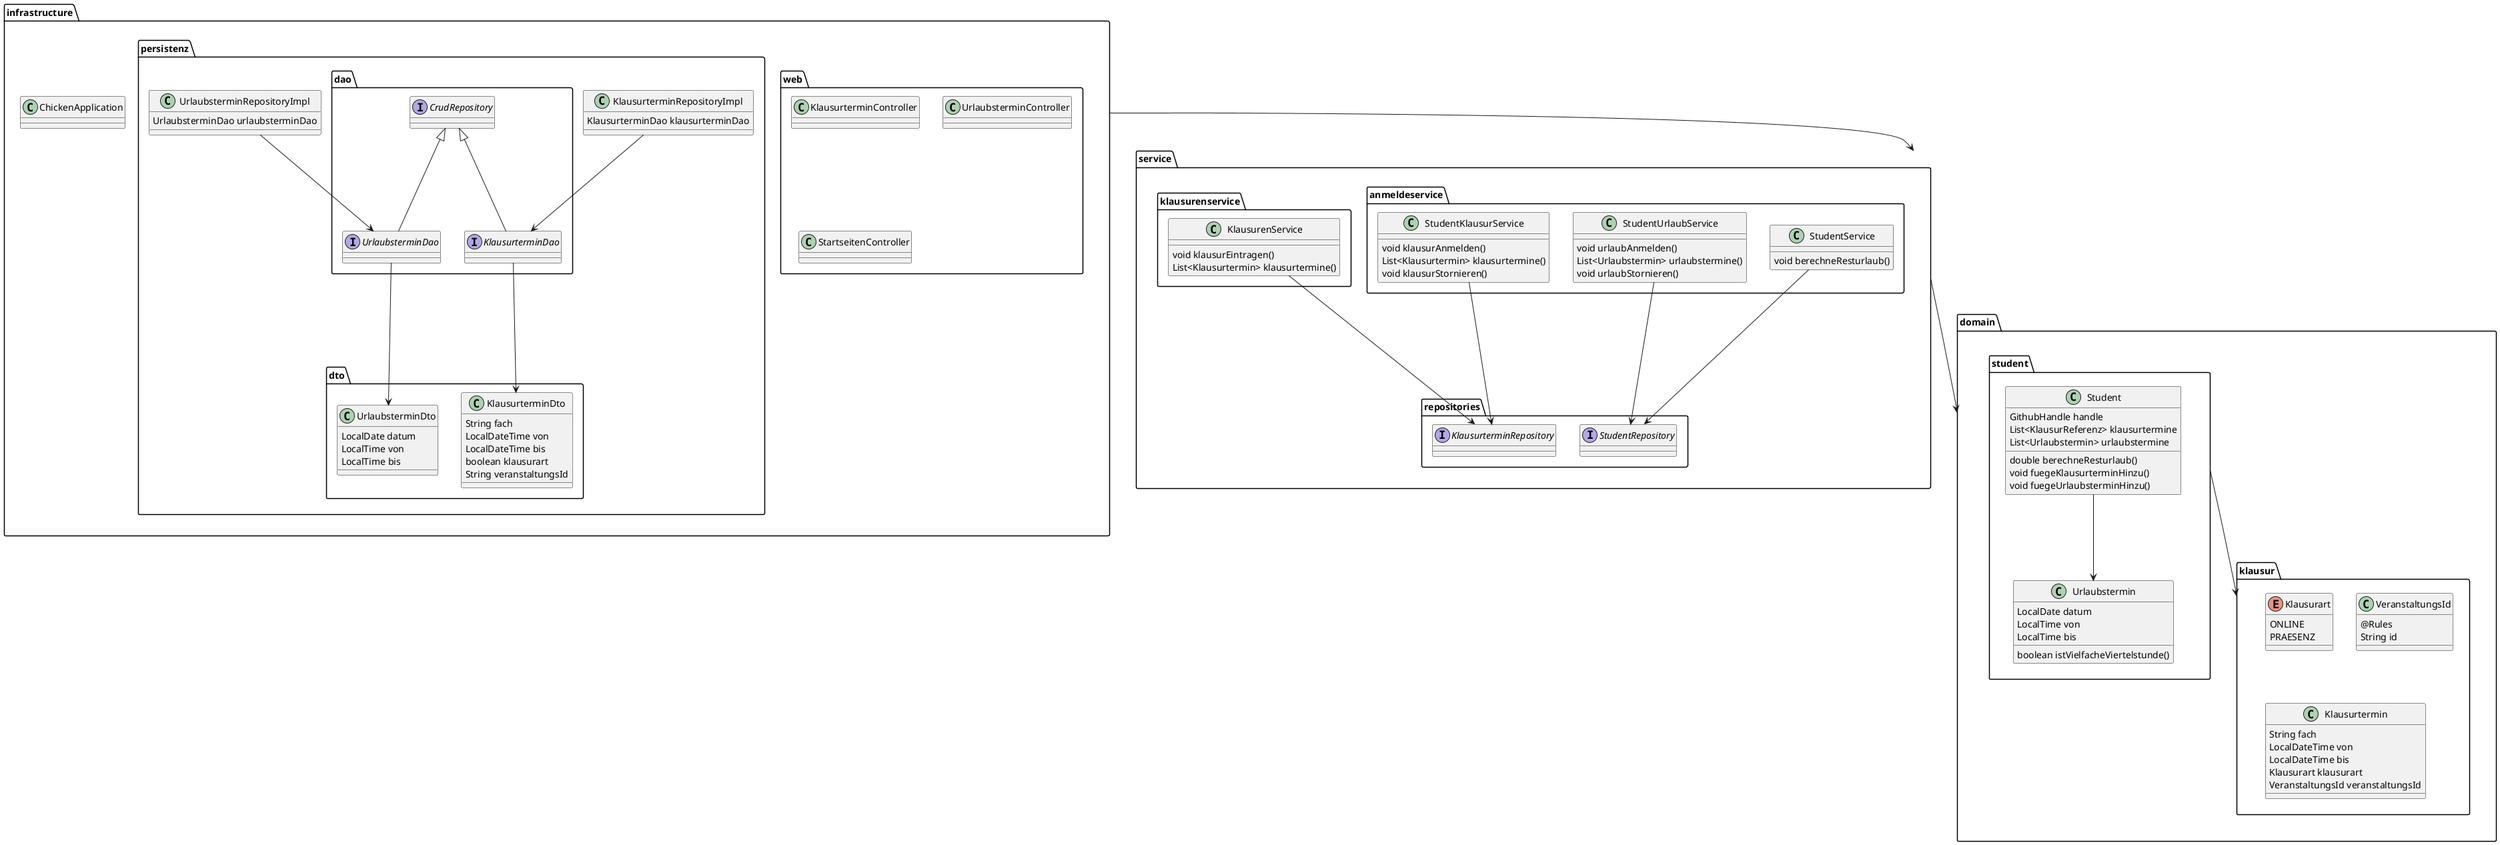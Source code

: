 @startuml

package domain {
    package klausur {
        enum Klausurart {
            ONLINE
            PRAESENZ
        }

        class VeranstaltungsId {
            @Rules
            String id
        }

        class Klausurtermin {
            String fach
            LocalDateTime von
            LocalDateTime bis
            Klausurart klausurart
            VeranstaltungsId veranstaltungsId
        }
    }

    package student {
        class Urlaubstermin {
            LocalDate datum
            LocalTime von
            LocalTime bis
            boolean istVielfacheViertelstunde()
        }
        class Student {
            GithubHandle handle
            List<KlausurReferenz> klausurtermine
            List<Urlaubstermin> urlaubstermine
            double berechneResturlaub()
            void fuegeKlausurterminHinzu()
            void fuegeUrlaubsterminHinzu()
        }

        Student --> Urlaubstermin
    }
    student --> klausur

}

package service {
    package anmeldeservice {
        class StudentService {
            void berechneResturlaub()
        }
        class StudentKlausurService {
            void klausurAnmelden()
            List<Klausurtermin> klausurtermine()
            void klausurStornieren()
        }
        class StudentUrlaubService {
            void urlaubAnmelden()
            List<Urlaubstermin> urlaubstermine()
            void urlaubStornieren()
        }
    }

    package klausurenservice {
        class KlausurenService {
            void klausurEintragen()
            List<Klausurtermin> klausurtermine()
        }
    }
    package repositories {
        interface KlausurterminRepository {}
        interface StudentRepository {}
    }
    KlausurenService --> KlausurterminRepository
    StudentService --> StudentRepository
    StudentUrlaubService --> StudentRepository
    StudentKlausurService --> KlausurterminRepository
}

package infrastructure {
    class ChickenApplication {}
    package web {
        class KlausurterminController {}
        class UrlaubsterminController {}
        class StartseitenController {}
    }
    package persistenz {
        package dto {
            class KlausurterminDto {
                String fach
                LocalDateTime von
                LocalDateTime bis
                boolean klausurart
                String veranstaltungsId
            }
            class UrlaubsterminDto {
                LocalDate datum
                LocalTime von
                LocalTime bis
            }
        }
        package dao {
            interface KlausurterminDao extends CrudRepository {}
            interface UrlaubsterminDao extends CrudRepository {}
        }
        class KlausurterminRepositoryImpl {
            KlausurterminDao klausurterminDao
        }
        class UrlaubsterminRepositoryImpl {
            UrlaubsterminDao urlaubsterminDao
        }

        UrlaubsterminRepositoryImpl --> UrlaubsterminDao
        KlausurterminRepositoryImpl --> KlausurterminDao
        UrlaubsterminDao --> UrlaubsterminDto
        KlausurterminDao --> KlausurterminDto
    }
}

service --> domain
infrastructure --> service
@enduml